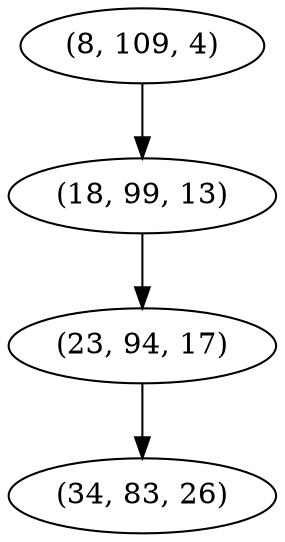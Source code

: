 digraph tree {
    "(8, 109, 4)";
    "(18, 99, 13)";
    "(23, 94, 17)";
    "(34, 83, 26)";
    "(8, 109, 4)" -> "(18, 99, 13)";
    "(18, 99, 13)" -> "(23, 94, 17)";
    "(23, 94, 17)" -> "(34, 83, 26)";
}
